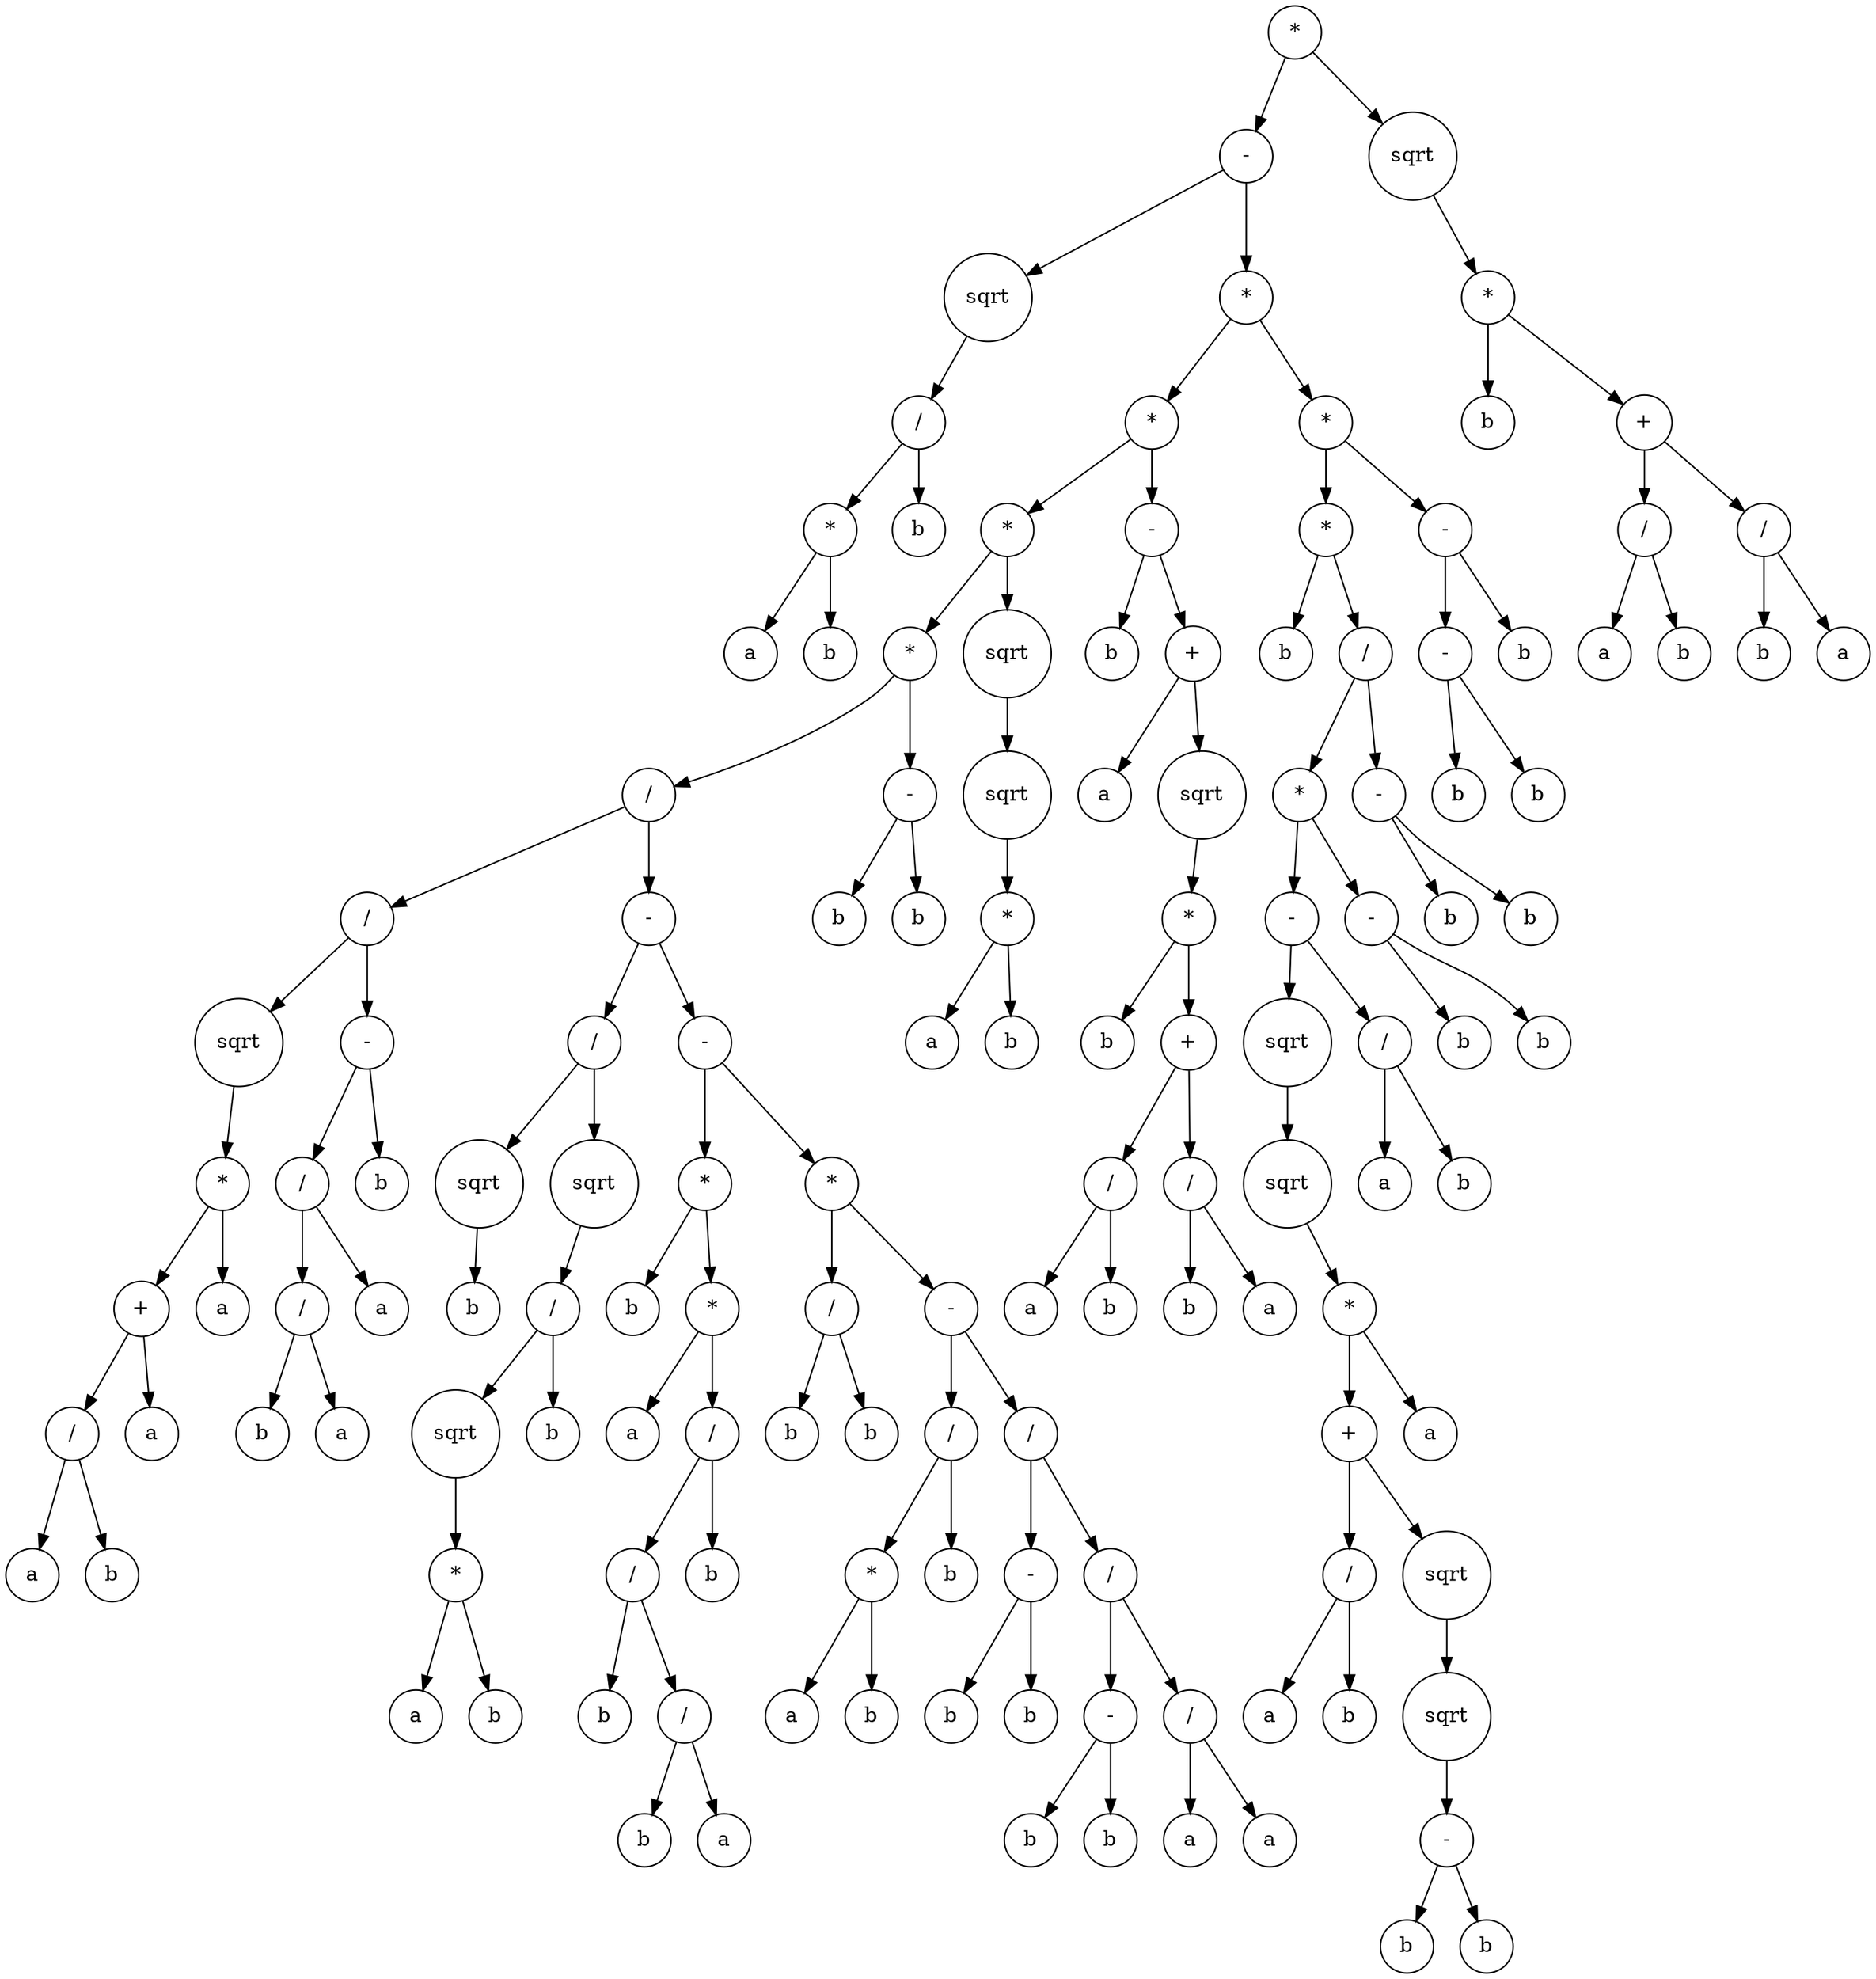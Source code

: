 digraph g {
graph [ordering=out];
node [shape=circle];
n[label = "*"];
n0[label = "-"];
n00[label = "sqrt"];
n000[label = "/"];
n0000[label = "*"];
n00000[label = "a"];
n0000 -> n00000;
n00001[label = "b"];
n0000 -> n00001;
n000 -> n0000;
n0001[label = "b"];
n000 -> n0001;
n00 -> n000;
n0 -> n00;
n01[label = "*"];
n010[label = "*"];
n0100[label = "*"];
n01000[label = "*"];
n010000[label = "/"];
n0100000[label = "/"];
n01000000[label = "sqrt"];
n010000000[label = "*"];
n0100000000[label = "+"];
n01000000000[label = "/"];
n010000000000[label = "a"];
n01000000000 -> n010000000000;
n010000000001[label = "b"];
n01000000000 -> n010000000001;
n0100000000 -> n01000000000;
n01000000001[label = "a"];
n0100000000 -> n01000000001;
n010000000 -> n0100000000;
n0100000001[label = "a"];
n010000000 -> n0100000001;
n01000000 -> n010000000;
n0100000 -> n01000000;
n01000001[label = "-"];
n010000010[label = "/"];
n0100000100[label = "/"];
n01000001000[label = "b"];
n0100000100 -> n01000001000;
n01000001001[label = "a"];
n0100000100 -> n01000001001;
n010000010 -> n0100000100;
n0100000101[label = "a"];
n010000010 -> n0100000101;
n01000001 -> n010000010;
n010000011[label = "b"];
n01000001 -> n010000011;
n0100000 -> n01000001;
n010000 -> n0100000;
n0100001[label = "-"];
n01000010[label = "/"];
n010000100[label = "sqrt"];
n0100001000[label = "b"];
n010000100 -> n0100001000;
n01000010 -> n010000100;
n010000101[label = "sqrt"];
n0100001010[label = "/"];
n01000010100[label = "sqrt"];
n010000101000[label = "*"];
n0100001010000[label = "a"];
n010000101000 -> n0100001010000;
n0100001010001[label = "b"];
n010000101000 -> n0100001010001;
n01000010100 -> n010000101000;
n0100001010 -> n01000010100;
n01000010101[label = "b"];
n0100001010 -> n01000010101;
n010000101 -> n0100001010;
n01000010 -> n010000101;
n0100001 -> n01000010;
n01000011[label = "-"];
n010000110[label = "*"];
n0100001100[label = "b"];
n010000110 -> n0100001100;
n0100001101[label = "*"];
n01000011010[label = "a"];
n0100001101 -> n01000011010;
n01000011011[label = "/"];
n010000110110[label = "/"];
n0100001101100[label = "b"];
n010000110110 -> n0100001101100;
n0100001101101[label = "/"];
n01000011011010[label = "b"];
n0100001101101 -> n01000011011010;
n01000011011011[label = "a"];
n0100001101101 -> n01000011011011;
n010000110110 -> n0100001101101;
n01000011011 -> n010000110110;
n010000110111[label = "b"];
n01000011011 -> n010000110111;
n0100001101 -> n01000011011;
n010000110 -> n0100001101;
n01000011 -> n010000110;
n010000111[label = "*"];
n0100001110[label = "/"];
n01000011100[label = "b"];
n0100001110 -> n01000011100;
n01000011101[label = "b"];
n0100001110 -> n01000011101;
n010000111 -> n0100001110;
n0100001111[label = "-"];
n01000011110[label = "/"];
n010000111100[label = "*"];
n0100001111000[label = "a"];
n010000111100 -> n0100001111000;
n0100001111001[label = "b"];
n010000111100 -> n0100001111001;
n01000011110 -> n010000111100;
n010000111101[label = "b"];
n01000011110 -> n010000111101;
n0100001111 -> n01000011110;
n01000011111[label = "/"];
n010000111110[label = "-"];
n0100001111100[label = "b"];
n010000111110 -> n0100001111100;
n0100001111101[label = "b"];
n010000111110 -> n0100001111101;
n01000011111 -> n010000111110;
n010000111111[label = "/"];
n0100001111110[label = "-"];
n01000011111100[label = "b"];
n0100001111110 -> n01000011111100;
n01000011111101[label = "b"];
n0100001111110 -> n01000011111101;
n010000111111 -> n0100001111110;
n0100001111111[label = "/"];
n01000011111110[label = "a"];
n0100001111111 -> n01000011111110;
n01000011111111[label = "a"];
n0100001111111 -> n01000011111111;
n010000111111 -> n0100001111111;
n01000011111 -> n010000111111;
n0100001111 -> n01000011111;
n010000111 -> n0100001111;
n01000011 -> n010000111;
n0100001 -> n01000011;
n010000 -> n0100001;
n01000 -> n010000;
n010001[label = "-"];
n0100010[label = "b"];
n010001 -> n0100010;
n0100011[label = "b"];
n010001 -> n0100011;
n01000 -> n010001;
n0100 -> n01000;
n01001[label = "sqrt"];
n010010[label = "sqrt"];
n0100100[label = "*"];
n01001000[label = "a"];
n0100100 -> n01001000;
n01001001[label = "b"];
n0100100 -> n01001001;
n010010 -> n0100100;
n01001 -> n010010;
n0100 -> n01001;
n010 -> n0100;
n0101[label = "-"];
n01010[label = "b"];
n0101 -> n01010;
n01011[label = "+"];
n010110[label = "a"];
n01011 -> n010110;
n010111[label = "sqrt"];
n0101110[label = "*"];
n01011100[label = "b"];
n0101110 -> n01011100;
n01011101[label = "+"];
n010111010[label = "/"];
n0101110100[label = "a"];
n010111010 -> n0101110100;
n0101110101[label = "b"];
n010111010 -> n0101110101;
n01011101 -> n010111010;
n010111011[label = "/"];
n0101110110[label = "b"];
n010111011 -> n0101110110;
n0101110111[label = "a"];
n010111011 -> n0101110111;
n01011101 -> n010111011;
n0101110 -> n01011101;
n010111 -> n0101110;
n01011 -> n010111;
n0101 -> n01011;
n010 -> n0101;
n01 -> n010;
n011[label = "*"];
n0110[label = "*"];
n01100[label = "b"];
n0110 -> n01100;
n01101[label = "/"];
n011010[label = "*"];
n0110100[label = "-"];
n01101000[label = "sqrt"];
n011010000[label = "sqrt"];
n0110100000[label = "*"];
n01101000000[label = "+"];
n011010000000[label = "/"];
n0110100000000[label = "a"];
n011010000000 -> n0110100000000;
n0110100000001[label = "b"];
n011010000000 -> n0110100000001;
n01101000000 -> n011010000000;
n011010000001[label = "sqrt"];
n0110100000010[label = "sqrt"];
n01101000000100[label = "-"];
n011010000001000[label = "b"];
n01101000000100 -> n011010000001000;
n011010000001001[label = "b"];
n01101000000100 -> n011010000001001;
n0110100000010 -> n01101000000100;
n011010000001 -> n0110100000010;
n01101000000 -> n011010000001;
n0110100000 -> n01101000000;
n01101000001[label = "a"];
n0110100000 -> n01101000001;
n011010000 -> n0110100000;
n01101000 -> n011010000;
n0110100 -> n01101000;
n01101001[label = "/"];
n011010010[label = "a"];
n01101001 -> n011010010;
n011010011[label = "b"];
n01101001 -> n011010011;
n0110100 -> n01101001;
n011010 -> n0110100;
n0110101[label = "-"];
n01101010[label = "b"];
n0110101 -> n01101010;
n01101011[label = "b"];
n0110101 -> n01101011;
n011010 -> n0110101;
n01101 -> n011010;
n011011[label = "-"];
n0110110[label = "b"];
n011011 -> n0110110;
n0110111[label = "b"];
n011011 -> n0110111;
n01101 -> n011011;
n0110 -> n01101;
n011 -> n0110;
n0111[label = "-"];
n01110[label = "-"];
n011100[label = "b"];
n01110 -> n011100;
n011101[label = "b"];
n01110 -> n011101;
n0111 -> n01110;
n01111[label = "b"];
n0111 -> n01111;
n011 -> n0111;
n01 -> n011;
n0 -> n01;
n -> n0;
n1[label = "sqrt"];
n10[label = "*"];
n100[label = "b"];
n10 -> n100;
n101[label = "+"];
n1010[label = "/"];
n10100[label = "a"];
n1010 -> n10100;
n10101[label = "b"];
n1010 -> n10101;
n101 -> n1010;
n1011[label = "/"];
n10110[label = "b"];
n1011 -> n10110;
n10111[label = "a"];
n1011 -> n10111;
n101 -> n1011;
n10 -> n101;
n1 -> n10;
n -> n1;
}
